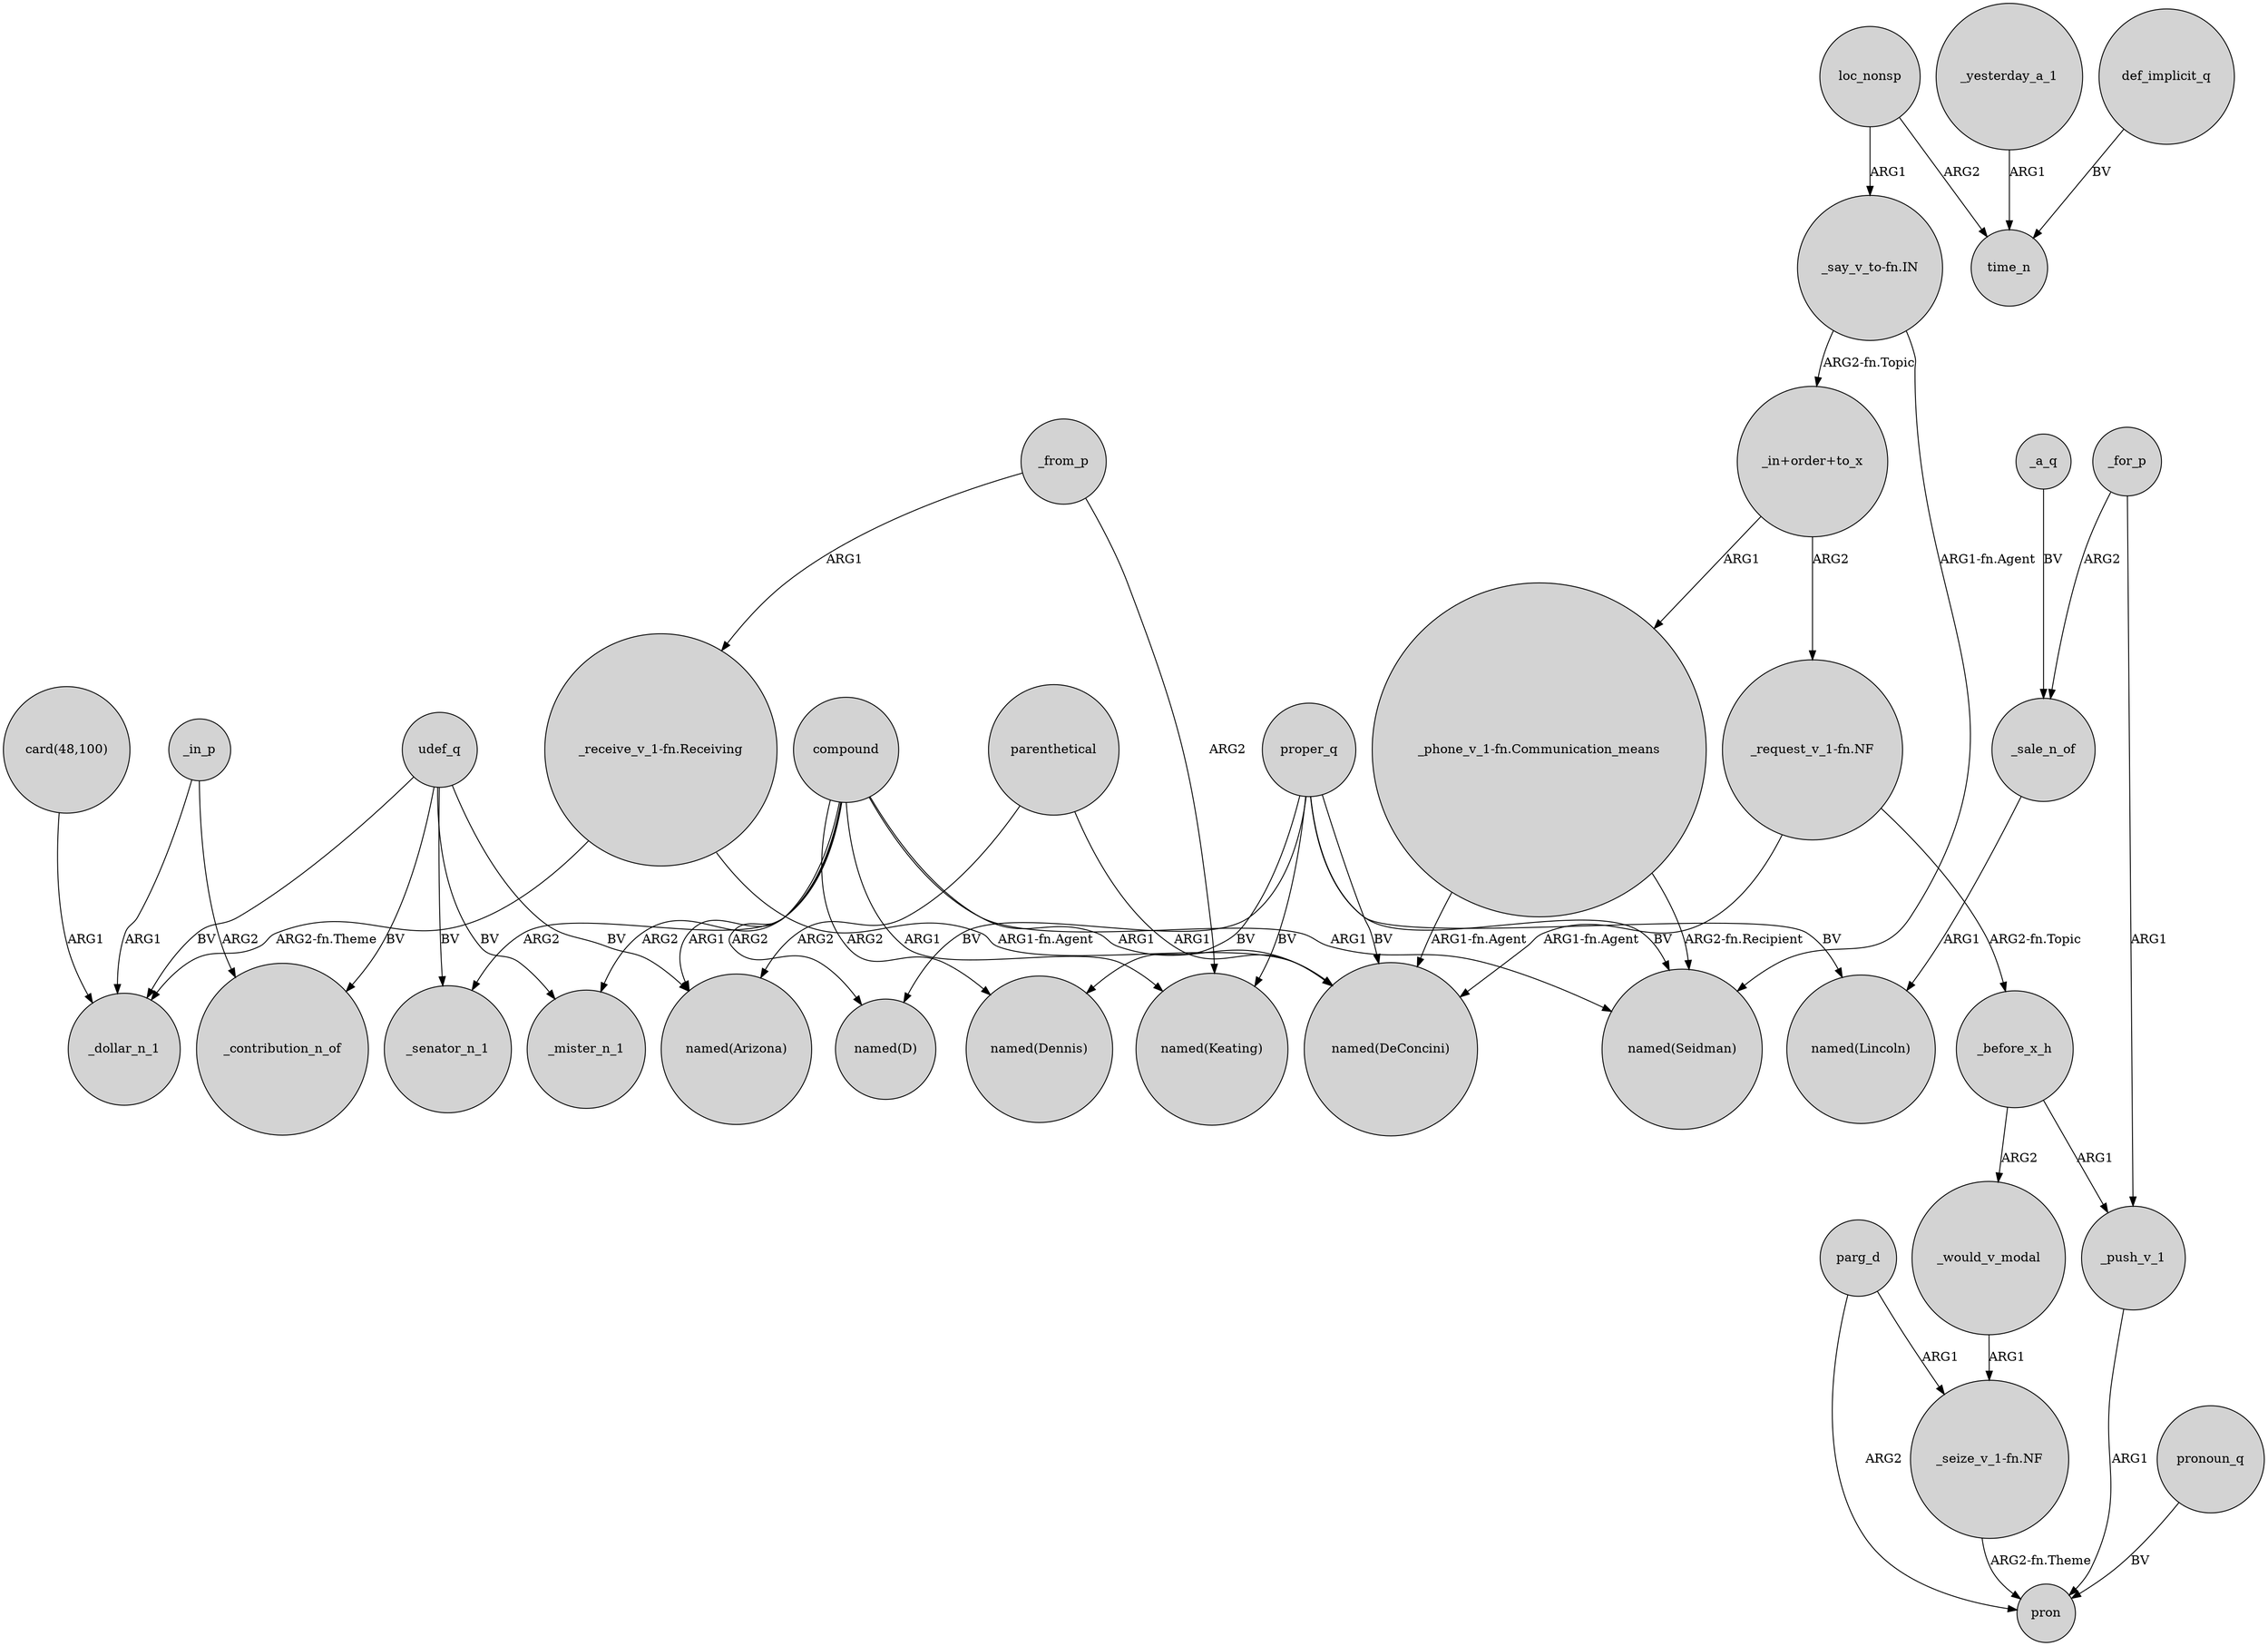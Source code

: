 digraph {
	node [shape=circle style=filled]
	_a_q -> _sale_n_of [label=BV]
	udef_q -> "named(Arizona)" [label=BV]
	compound -> "named(Arizona)" [label=ARG1]
	_from_p -> "named(Keating)" [label=ARG2]
	_yesterday_a_1 -> time_n [label=ARG1]
	udef_q -> _senator_n_1 [label=BV]
	compound -> "named(DeConcini)" [label=ARG1]
	_in_p -> _contribution_n_of [label=ARG2]
	_for_p -> _push_v_1 [label=ARG1]
	compound -> "named(Seidman)" [label=ARG1]
	"_say_v_to-fn.IN" -> "named(Seidman)" [label="ARG1-fn.Agent"]
	_for_p -> _sale_n_of [label=ARG2]
	compound -> _mister_n_1 [label=ARG2]
	compound -> "named(Keating)" [label=ARG1]
	udef_q -> _mister_n_1 [label=BV]
	"_phone_v_1-fn.Communication_means" -> "named(DeConcini)" [label="ARG1-fn.Agent"]
	"_seize_v_1-fn.NF" -> pron [label="ARG2-fn.Theme"]
	compound -> "named(Dennis)" [label=ARG2]
	"_receive_v_1-fn.Receiving" -> _dollar_n_1 [label="ARG2-fn.Theme"]
	proper_q -> "named(DeConcini)" [label=BV]
	loc_nonsp -> time_n [label=ARG2]
	"_say_v_to-fn.IN" -> "_in+order+to_x" [label="ARG2-fn.Topic"]
	proper_q -> "named(Keating)" [label=BV]
	proper_q -> "named(Lincoln)" [label=BV]
	parg_d -> pron [label=ARG2]
	proper_q -> "named(Seidman)" [label=BV]
	pronoun_q -> pron [label=BV]
	"_in+order+to_x" -> "_request_v_1-fn.NF" [label=ARG2]
	parg_d -> "_seize_v_1-fn.NF" [label=ARG1]
	_sale_n_of -> "named(Lincoln)" [label=ARG1]
	parenthetical -> "named(DeConcini)" [label=ARG1]
	_before_x_h -> _push_v_1 [label=ARG1]
	udef_q -> _contribution_n_of [label=BV]
	loc_nonsp -> "_say_v_to-fn.IN" [label=ARG1]
	compound -> _senator_n_1 [label=ARG2]
	"_phone_v_1-fn.Communication_means" -> "named(Seidman)" [label="ARG2-fn.Recipient"]
	"_in+order+to_x" -> "_phone_v_1-fn.Communication_means" [label=ARG1]
	compound -> "named(D)" [label=ARG2]
	"_request_v_1-fn.NF" -> "named(DeConcini)" [label="ARG1-fn.Agent"]
	_would_v_modal -> "_seize_v_1-fn.NF" [label=ARG1]
	_push_v_1 -> pron [label=ARG1]
	proper_q -> "named(D)" [label=BV]
	"_request_v_1-fn.NF" -> _before_x_h [label="ARG2-fn.Topic"]
	_from_p -> "_receive_v_1-fn.Receiving" [label=ARG1]
	_in_p -> _dollar_n_1 [label=ARG1]
	"_receive_v_1-fn.Receiving" -> "named(DeConcini)" [label="ARG1-fn.Agent"]
	"card(48,100)" -> _dollar_n_1 [label=ARG1]
	proper_q -> "named(Dennis)" [label=BV]
	parenthetical -> "named(Arizona)" [label=ARG2]
	udef_q -> _dollar_n_1 [label=BV]
	def_implicit_q -> time_n [label=BV]
	_before_x_h -> _would_v_modal [label=ARG2]
}
